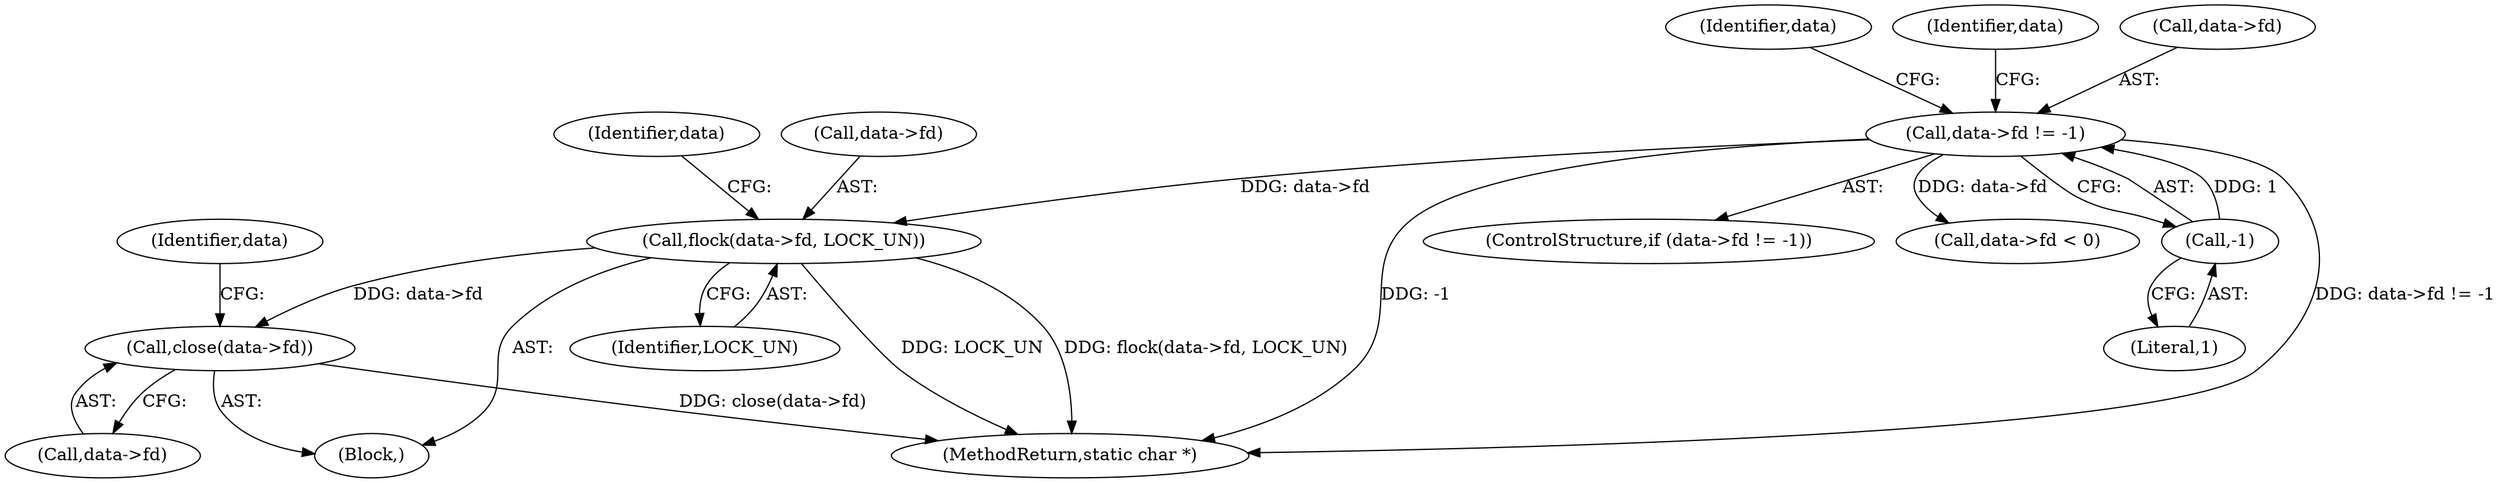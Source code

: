 digraph "0_php_25e8fcc88fa20dc9d4c47184471003f436927cde@API" {
"1000330" [label="(Call,close(data->fd))"];
"1000325" [label="(Call,flock(data->fd, LOCK_UN))"];
"1000318" [label="(Call,data->fd != -1)"];
"1000322" [label="(Call,-1)"];
"1000331" [label="(Call,data->fd)"];
"1000317" [label="(ControlStructure,if (data->fd != -1))"];
"1000327" [label="(Identifier,data)"];
"1000322" [label="(Call,-1)"];
"1000336" [label="(Identifier,data)"];
"1000346" [label="(Identifier,data)"];
"1000326" [label="(Call,data->fd)"];
"1000325" [label="(Call,flock(data->fd, LOCK_UN))"];
"1000323" [label="(Literal,1)"];
"1000332" [label="(Identifier,data)"];
"1000318" [label="(Call,data->fd != -1)"];
"1000344" [label="(Call,data->fd < 0)"];
"1000329" [label="(Identifier,LOCK_UN)"];
"1000319" [label="(Call,data->fd)"];
"1000528" [label="(MethodReturn,static char *)"];
"1000330" [label="(Call,close(data->fd))"];
"1000324" [label="(Block,)"];
"1000330" -> "1000324"  [label="AST: "];
"1000330" -> "1000331"  [label="CFG: "];
"1000331" -> "1000330"  [label="AST: "];
"1000336" -> "1000330"  [label="CFG: "];
"1000330" -> "1000528"  [label="DDG: close(data->fd)"];
"1000325" -> "1000330"  [label="DDG: data->fd"];
"1000325" -> "1000324"  [label="AST: "];
"1000325" -> "1000329"  [label="CFG: "];
"1000326" -> "1000325"  [label="AST: "];
"1000329" -> "1000325"  [label="AST: "];
"1000332" -> "1000325"  [label="CFG: "];
"1000325" -> "1000528"  [label="DDG: LOCK_UN"];
"1000325" -> "1000528"  [label="DDG: flock(data->fd, LOCK_UN)"];
"1000318" -> "1000325"  [label="DDG: data->fd"];
"1000318" -> "1000317"  [label="AST: "];
"1000318" -> "1000322"  [label="CFG: "];
"1000319" -> "1000318"  [label="AST: "];
"1000322" -> "1000318"  [label="AST: "];
"1000327" -> "1000318"  [label="CFG: "];
"1000346" -> "1000318"  [label="CFG: "];
"1000318" -> "1000528"  [label="DDG: data->fd != -1"];
"1000318" -> "1000528"  [label="DDG: -1"];
"1000322" -> "1000318"  [label="DDG: 1"];
"1000318" -> "1000344"  [label="DDG: data->fd"];
"1000322" -> "1000323"  [label="CFG: "];
"1000323" -> "1000322"  [label="AST: "];
}
